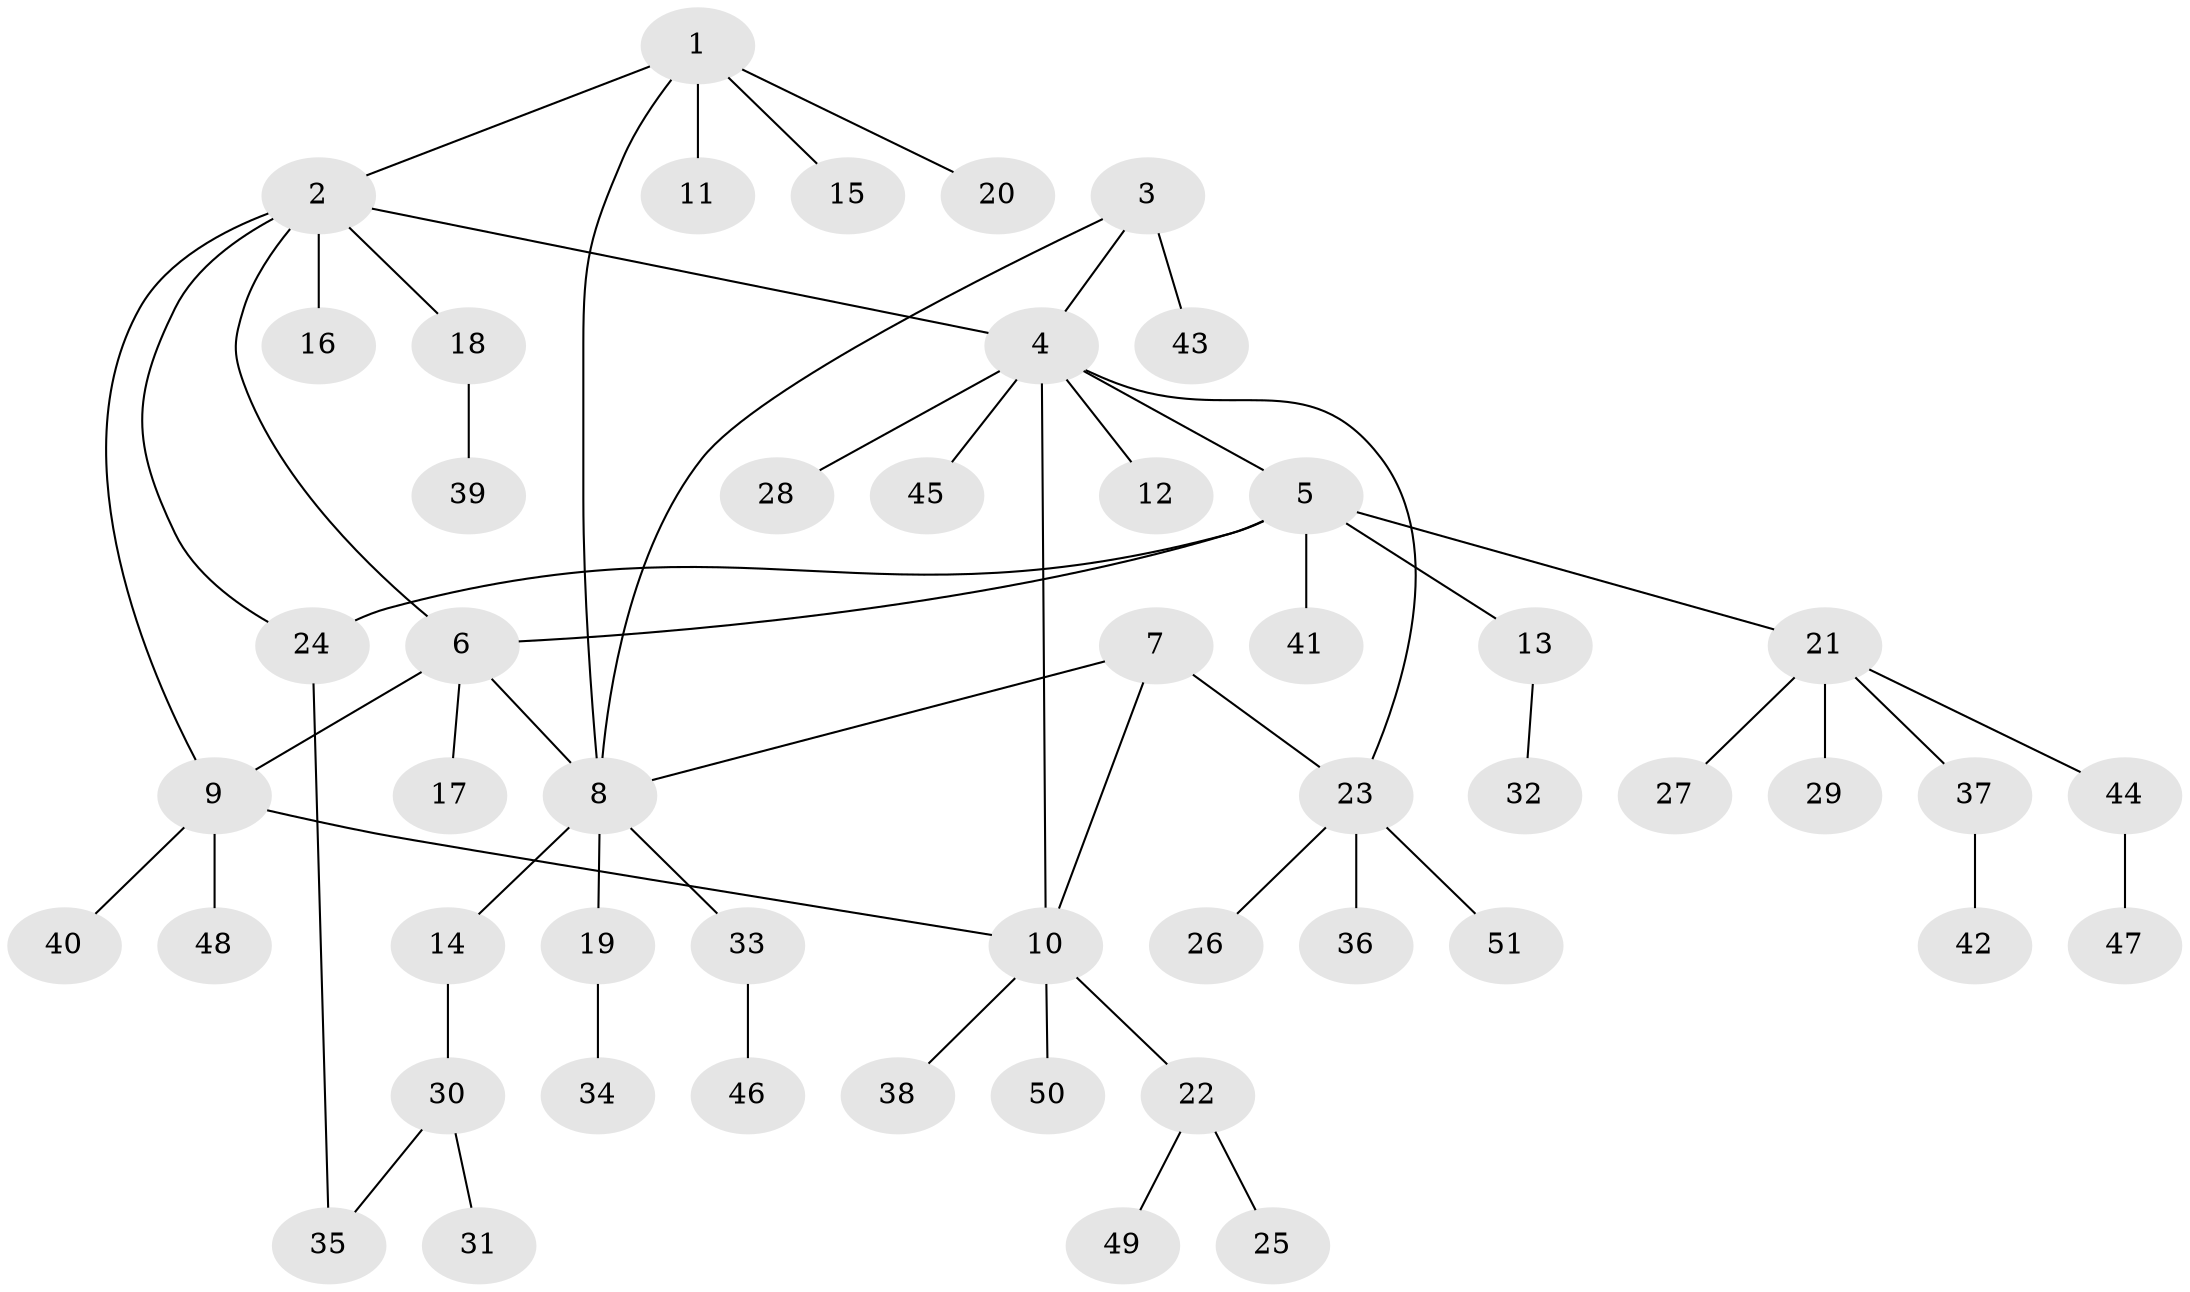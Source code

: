 // coarse degree distribution, {5: 0.06666666666666667, 2: 0.26666666666666666, 6: 0.13333333333333333, 8: 0.06666666666666667, 1: 0.4666666666666667}
// Generated by graph-tools (version 1.1) at 2025/19/03/04/25 18:19:32]
// undirected, 51 vertices, 59 edges
graph export_dot {
graph [start="1"]
  node [color=gray90,style=filled];
  1;
  2;
  3;
  4;
  5;
  6;
  7;
  8;
  9;
  10;
  11;
  12;
  13;
  14;
  15;
  16;
  17;
  18;
  19;
  20;
  21;
  22;
  23;
  24;
  25;
  26;
  27;
  28;
  29;
  30;
  31;
  32;
  33;
  34;
  35;
  36;
  37;
  38;
  39;
  40;
  41;
  42;
  43;
  44;
  45;
  46;
  47;
  48;
  49;
  50;
  51;
  1 -- 2;
  1 -- 8;
  1 -- 11;
  1 -- 15;
  1 -- 20;
  2 -- 4;
  2 -- 6;
  2 -- 9;
  2 -- 16;
  2 -- 18;
  2 -- 24;
  3 -- 4;
  3 -- 8;
  3 -- 43;
  4 -- 5;
  4 -- 10;
  4 -- 12;
  4 -- 23;
  4 -- 28;
  4 -- 45;
  5 -- 6;
  5 -- 13;
  5 -- 21;
  5 -- 24;
  5 -- 41;
  6 -- 8;
  6 -- 9;
  6 -- 17;
  7 -- 8;
  7 -- 10;
  7 -- 23;
  8 -- 14;
  8 -- 19;
  8 -- 33;
  9 -- 10;
  9 -- 40;
  9 -- 48;
  10 -- 22;
  10 -- 38;
  10 -- 50;
  13 -- 32;
  14 -- 30;
  18 -- 39;
  19 -- 34;
  21 -- 27;
  21 -- 29;
  21 -- 37;
  21 -- 44;
  22 -- 25;
  22 -- 49;
  23 -- 26;
  23 -- 36;
  23 -- 51;
  24 -- 35;
  30 -- 31;
  30 -- 35;
  33 -- 46;
  37 -- 42;
  44 -- 47;
}
